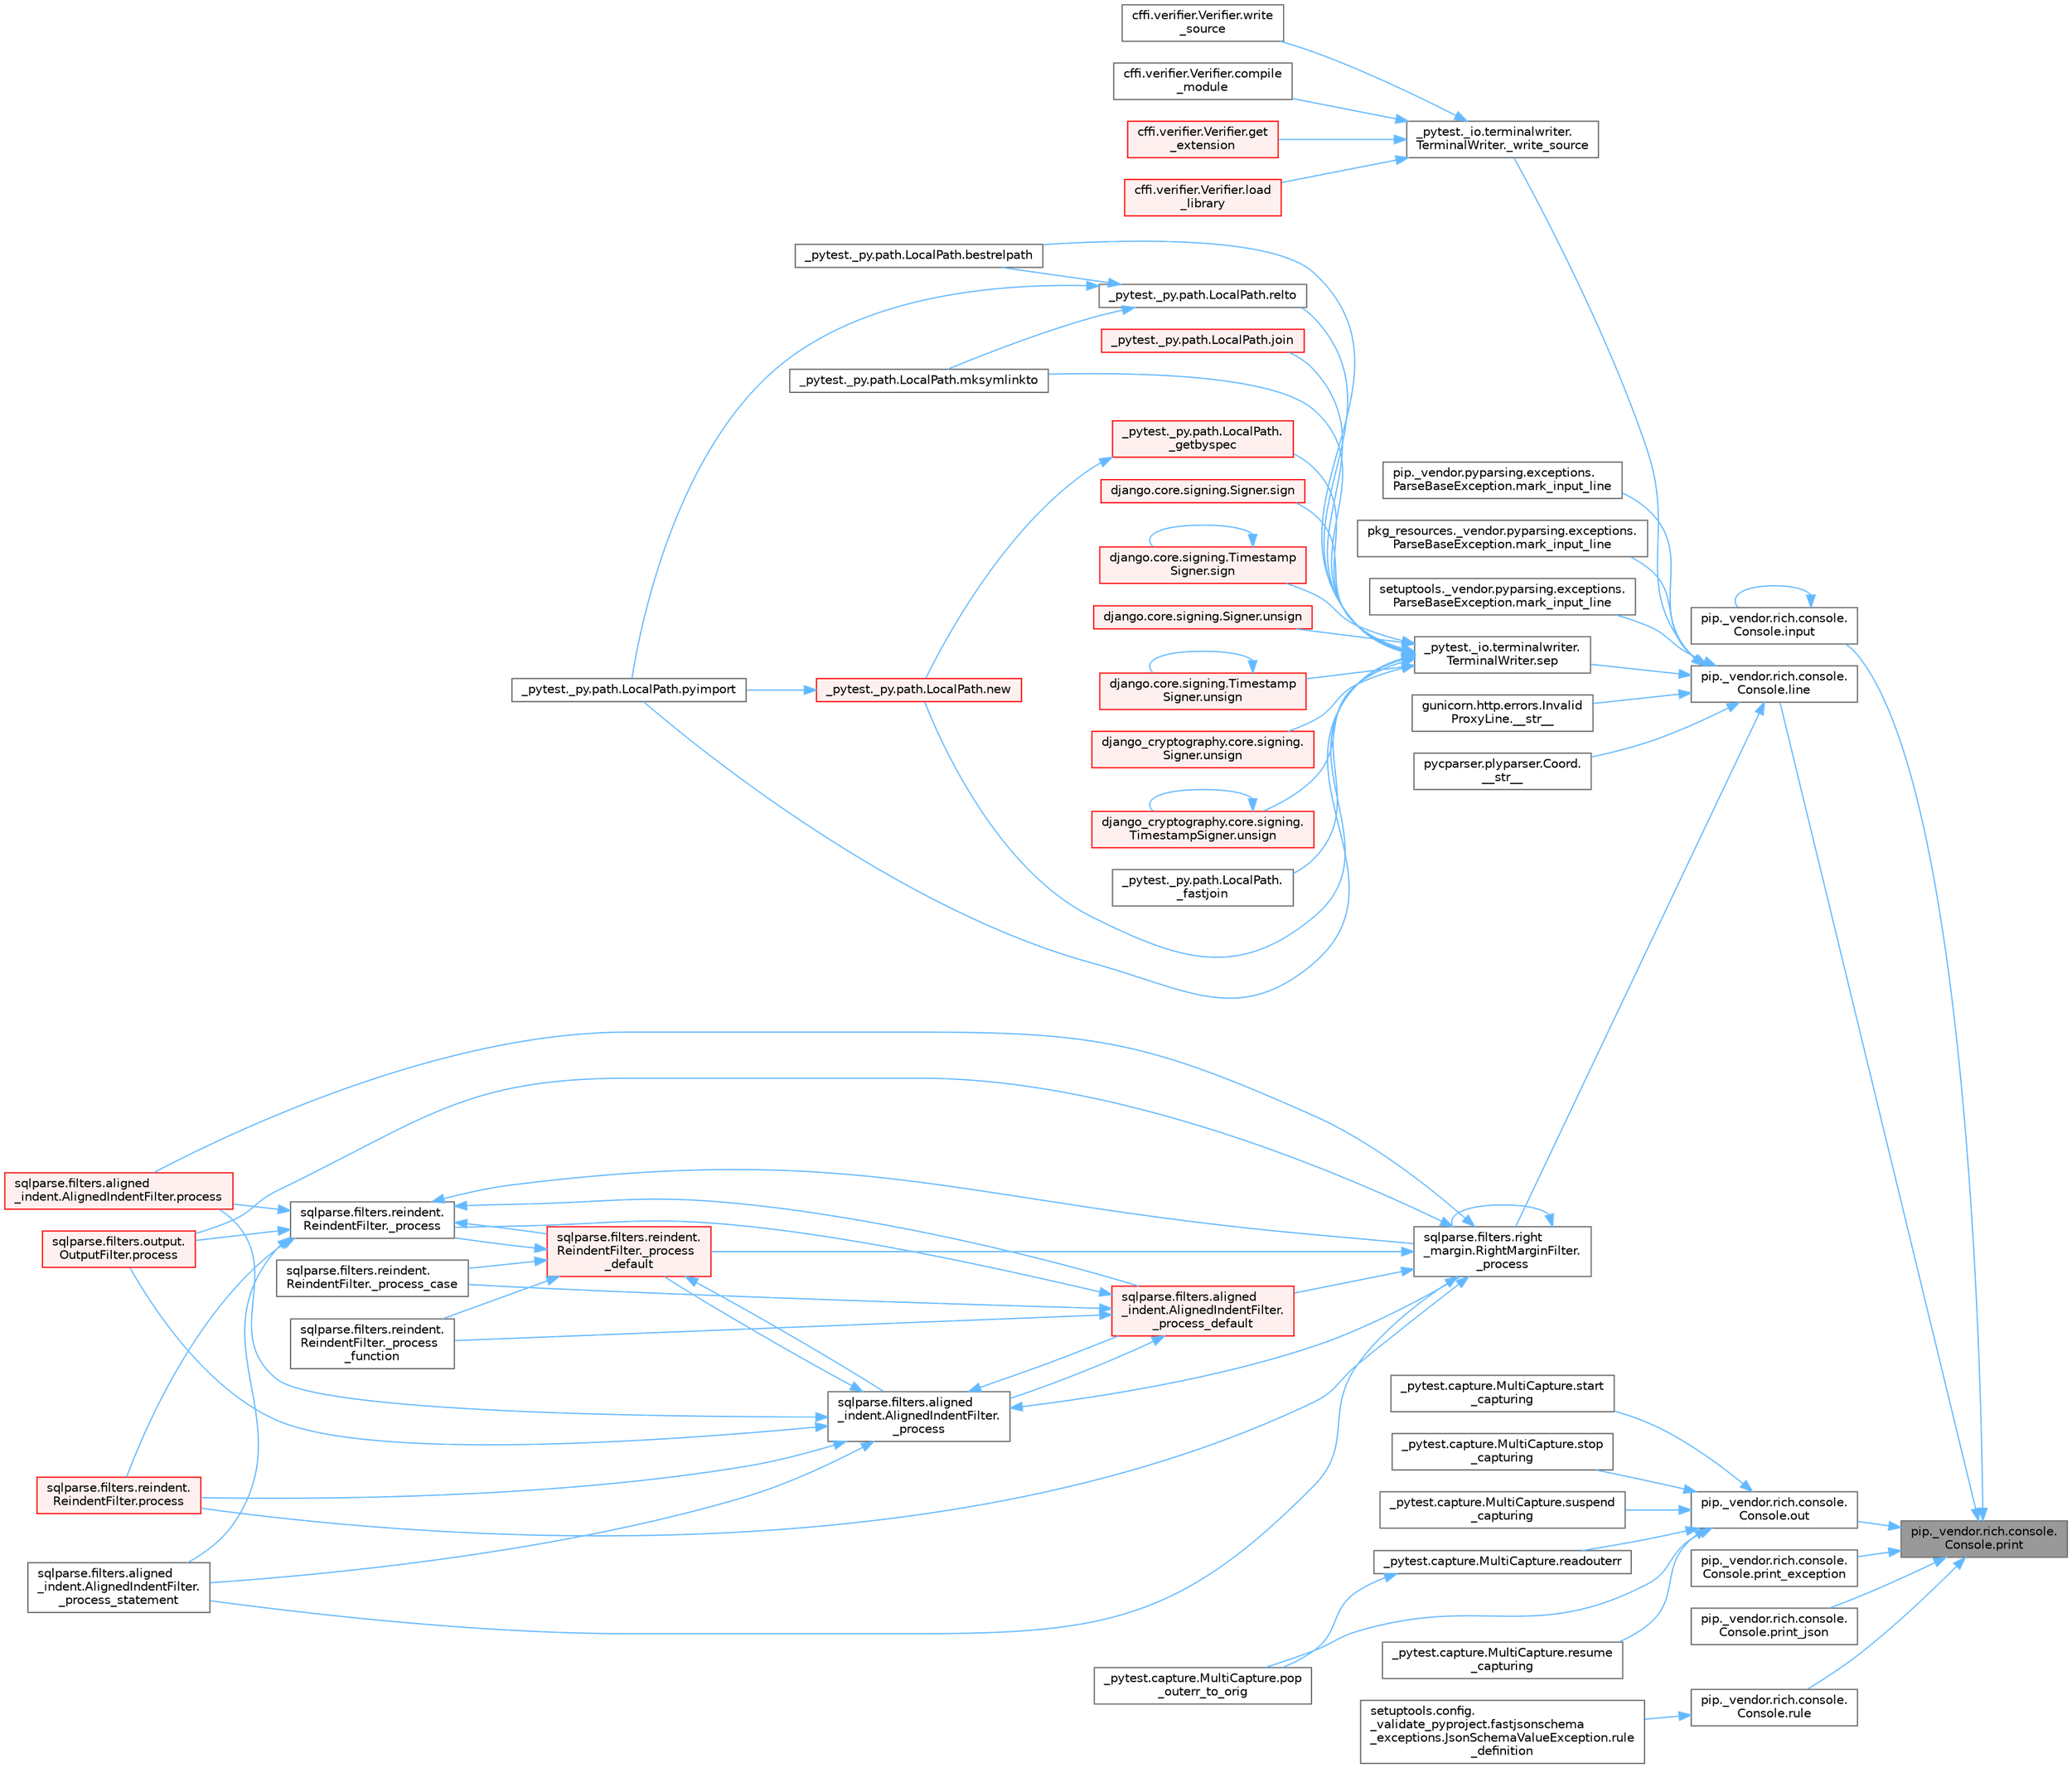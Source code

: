 digraph "pip._vendor.rich.console.Console.print"
{
 // LATEX_PDF_SIZE
  bgcolor="transparent";
  edge [fontname=Helvetica,fontsize=10,labelfontname=Helvetica,labelfontsize=10];
  node [fontname=Helvetica,fontsize=10,shape=box,height=0.2,width=0.4];
  rankdir="RL";
  Node1 [id="Node000001",label="pip._vendor.rich.console.\lConsole.print",height=0.2,width=0.4,color="gray40", fillcolor="grey60", style="filled", fontcolor="black",tooltip=" "];
  Node1 -> Node2 [id="edge1_Node000001_Node000002",dir="back",color="steelblue1",style="solid",tooltip=" "];
  Node2 [id="Node000002",label="pip._vendor.rich.console.\lConsole.input",height=0.2,width=0.4,color="grey40", fillcolor="white", style="filled",URL="$classpip_1_1__vendor_1_1rich_1_1console_1_1_console.html#a2dfce8a2a83b1c41764caac6b359bf11",tooltip=" "];
  Node2 -> Node2 [id="edge2_Node000002_Node000002",dir="back",color="steelblue1",style="solid",tooltip=" "];
  Node1 -> Node3 [id="edge3_Node000001_Node000003",dir="back",color="steelblue1",style="solid",tooltip=" "];
  Node3 [id="Node000003",label="pip._vendor.rich.console.\lConsole.line",height=0.2,width=0.4,color="grey40", fillcolor="white", style="filled",URL="$classpip_1_1__vendor_1_1rich_1_1console_1_1_console.html#a41d951735692dcacd03f429df410629c",tooltip=" "];
  Node3 -> Node4 [id="edge4_Node000003_Node000004",dir="back",color="steelblue1",style="solid",tooltip=" "];
  Node4 [id="Node000004",label="gunicorn.http.errors.Invalid\lProxyLine.__str__",height=0.2,width=0.4,color="grey40", fillcolor="white", style="filled",URL="$classgunicorn_1_1http_1_1errors_1_1_invalid_proxy_line.html#ace89b062827152aaf90a806af758a928",tooltip=" "];
  Node3 -> Node5 [id="edge5_Node000003_Node000005",dir="back",color="steelblue1",style="solid",tooltip=" "];
  Node5 [id="Node000005",label="pycparser.plyparser.Coord.\l__str__",height=0.2,width=0.4,color="grey40", fillcolor="white", style="filled",URL="$classpycparser_1_1plyparser_1_1_coord.html#aa2f5c3b1f8c0a2eb844182daa8f71512",tooltip=" "];
  Node3 -> Node6 [id="edge6_Node000003_Node000006",dir="back",color="steelblue1",style="solid",tooltip=" "];
  Node6 [id="Node000006",label="sqlparse.filters.right\l_margin.RightMarginFilter.\l_process",height=0.2,width=0.4,color="grey40", fillcolor="white", style="filled",URL="$classsqlparse_1_1filters_1_1right__margin_1_1_right_margin_filter.html#a62b0707d94aff59b0fc1428eca96f6a9",tooltip=" "];
  Node6 -> Node6 [id="edge7_Node000006_Node000006",dir="back",color="steelblue1",style="solid",tooltip=" "];
  Node6 -> Node7 [id="edge8_Node000006_Node000007",dir="back",color="steelblue1",style="solid",tooltip=" "];
  Node7 [id="Node000007",label="sqlparse.filters.aligned\l_indent.AlignedIndentFilter.\l_process_default",height=0.2,width=0.4,color="red", fillcolor="#FFF0F0", style="filled",URL="$classsqlparse_1_1filters_1_1aligned__indent_1_1_aligned_indent_filter.html#a3ea4e4dfdbefcbe959c08542b0d53201",tooltip=" "];
  Node7 -> Node8 [id="edge9_Node000007_Node000008",dir="back",color="steelblue1",style="solid",tooltip=" "];
  Node8 [id="Node000008",label="sqlparse.filters.aligned\l_indent.AlignedIndentFilter.\l_process",height=0.2,width=0.4,color="grey40", fillcolor="white", style="filled",URL="$classsqlparse_1_1filters_1_1aligned__indent_1_1_aligned_indent_filter.html#ad998883fe7e7b68c6f4a789c37311b87",tooltip=" "];
  Node8 -> Node6 [id="edge10_Node000008_Node000006",dir="back",color="steelblue1",style="solid",tooltip=" "];
  Node8 -> Node7 [id="edge11_Node000008_Node000007",dir="back",color="steelblue1",style="solid",tooltip=" "];
  Node8 -> Node9 [id="edge12_Node000008_Node000009",dir="back",color="steelblue1",style="solid",tooltip=" "];
  Node9 [id="Node000009",label="sqlparse.filters.reindent.\lReindentFilter._process\l_default",height=0.2,width=0.4,color="red", fillcolor="#FFF0F0", style="filled",URL="$classsqlparse_1_1filters_1_1reindent_1_1_reindent_filter.html#a1c1a3a8db38895a336e3e44c9ce4dc14",tooltip=" "];
  Node9 -> Node8 [id="edge13_Node000009_Node000008",dir="back",color="steelblue1",style="solid",tooltip=" "];
  Node9 -> Node10 [id="edge14_Node000009_Node000010",dir="back",color="steelblue1",style="solid",tooltip=" "];
  Node10 [id="Node000010",label="sqlparse.filters.reindent.\lReindentFilter._process",height=0.2,width=0.4,color="grey40", fillcolor="white", style="filled",URL="$classsqlparse_1_1filters_1_1reindent_1_1_reindent_filter.html#aa8d7cd3a887a74b15b60245754c2f0ad",tooltip=" "];
  Node10 -> Node6 [id="edge15_Node000010_Node000006",dir="back",color="steelblue1",style="solid",tooltip=" "];
  Node10 -> Node7 [id="edge16_Node000010_Node000007",dir="back",color="steelblue1",style="solid",tooltip=" "];
  Node10 -> Node9 [id="edge17_Node000010_Node000009",dir="back",color="steelblue1",style="solid",tooltip=" "];
  Node10 -> Node11 [id="edge18_Node000010_Node000011",dir="back",color="steelblue1",style="solid",tooltip=" "];
  Node11 [id="Node000011",label="sqlparse.filters.aligned\l_indent.AlignedIndentFilter.\l_process_statement",height=0.2,width=0.4,color="grey40", fillcolor="white", style="filled",URL="$classsqlparse_1_1filters_1_1aligned__indent_1_1_aligned_indent_filter.html#a0dc0e7f7d4e057c4840e8b0830e2e31e",tooltip=" "];
  Node10 -> Node12 [id="edge19_Node000010_Node000012",dir="back",color="steelblue1",style="solid",tooltip=" "];
  Node12 [id="Node000012",label="sqlparse.filters.aligned\l_indent.AlignedIndentFilter.process",height=0.2,width=0.4,color="red", fillcolor="#FFF0F0", style="filled",URL="$classsqlparse_1_1filters_1_1aligned__indent_1_1_aligned_indent_filter.html#a932c29e956eedefc82ac8c90ac4a46e0",tooltip=" "];
  Node10 -> Node16 [id="edge20_Node000010_Node000016",dir="back",color="steelblue1",style="solid",tooltip=" "];
  Node16 [id="Node000016",label="sqlparse.filters.output.\lOutputFilter.process",height=0.2,width=0.4,color="red", fillcolor="#FFF0F0", style="filled",URL="$classsqlparse_1_1filters_1_1output_1_1_output_filter.html#a3a3811380b4736898bf22188c02ac442",tooltip=" "];
  Node10 -> Node17 [id="edge21_Node000010_Node000017",dir="back",color="steelblue1",style="solid",tooltip=" "];
  Node17 [id="Node000017",label="sqlparse.filters.reindent.\lReindentFilter.process",height=0.2,width=0.4,color="red", fillcolor="#FFF0F0", style="filled",URL="$classsqlparse_1_1filters_1_1reindent_1_1_reindent_filter.html#aee98c0fb7d6a3052e6c3c837f706830e",tooltip=" "];
  Node9 -> Node18 [id="edge22_Node000009_Node000018",dir="back",color="steelblue1",style="solid",tooltip=" "];
  Node18 [id="Node000018",label="sqlparse.filters.reindent.\lReindentFilter._process_case",height=0.2,width=0.4,color="grey40", fillcolor="white", style="filled",URL="$classsqlparse_1_1filters_1_1reindent_1_1_reindent_filter.html#aa388d01e64872b26a75ecd643e04756d",tooltip=" "];
  Node9 -> Node19 [id="edge23_Node000009_Node000019",dir="back",color="steelblue1",style="solid",tooltip=" "];
  Node19 [id="Node000019",label="sqlparse.filters.reindent.\lReindentFilter._process\l_function",height=0.2,width=0.4,color="grey40", fillcolor="white", style="filled",URL="$classsqlparse_1_1filters_1_1reindent_1_1_reindent_filter.html#a4743aabf7578671b08c44758a79221a1",tooltip=" "];
  Node8 -> Node11 [id="edge24_Node000008_Node000011",dir="back",color="steelblue1",style="solid",tooltip=" "];
  Node8 -> Node12 [id="edge25_Node000008_Node000012",dir="back",color="steelblue1",style="solid",tooltip=" "];
  Node8 -> Node16 [id="edge26_Node000008_Node000016",dir="back",color="steelblue1",style="solid",tooltip=" "];
  Node8 -> Node17 [id="edge27_Node000008_Node000017",dir="back",color="steelblue1",style="solid",tooltip=" "];
  Node7 -> Node10 [id="edge28_Node000007_Node000010",dir="back",color="steelblue1",style="solid",tooltip=" "];
  Node7 -> Node18 [id="edge29_Node000007_Node000018",dir="back",color="steelblue1",style="solid",tooltip=" "];
  Node7 -> Node19 [id="edge30_Node000007_Node000019",dir="back",color="steelblue1",style="solid",tooltip=" "];
  Node6 -> Node9 [id="edge31_Node000006_Node000009",dir="back",color="steelblue1",style="solid",tooltip=" "];
  Node6 -> Node11 [id="edge32_Node000006_Node000011",dir="back",color="steelblue1",style="solid",tooltip=" "];
  Node6 -> Node12 [id="edge33_Node000006_Node000012",dir="back",color="steelblue1",style="solid",tooltip=" "];
  Node6 -> Node16 [id="edge34_Node000006_Node000016",dir="back",color="steelblue1",style="solid",tooltip=" "];
  Node6 -> Node17 [id="edge35_Node000006_Node000017",dir="back",color="steelblue1",style="solid",tooltip=" "];
  Node3 -> Node25 [id="edge36_Node000003_Node000025",dir="back",color="steelblue1",style="solid",tooltip=" "];
  Node25 [id="Node000025",label="_pytest._io.terminalwriter.\lTerminalWriter._write_source",height=0.2,width=0.4,color="grey40", fillcolor="white", style="filled",URL="$class__pytest_1_1__io_1_1terminalwriter_1_1_terminal_writer.html#a3499a8fa1635a0661a3476582408a433",tooltip=" "];
  Node25 -> Node26 [id="edge37_Node000025_Node000026",dir="back",color="steelblue1",style="solid",tooltip=" "];
  Node26 [id="Node000026",label="cffi.verifier.Verifier.compile\l_module",height=0.2,width=0.4,color="grey40", fillcolor="white", style="filled",URL="$classcffi_1_1verifier_1_1_verifier.html#a3ab2b13f2f24bb6871b9111923f1a138",tooltip=" "];
  Node25 -> Node27 [id="edge38_Node000025_Node000027",dir="back",color="steelblue1",style="solid",tooltip=" "];
  Node27 [id="Node000027",label="cffi.verifier.Verifier.get\l_extension",height=0.2,width=0.4,color="red", fillcolor="#FFF0F0", style="filled",URL="$classcffi_1_1verifier_1_1_verifier.html#af447ee2fbeadedce4b28f517cfb048da",tooltip=" "];
  Node25 -> Node29 [id="edge39_Node000025_Node000029",dir="back",color="steelblue1",style="solid",tooltip=" "];
  Node29 [id="Node000029",label="cffi.verifier.Verifier.load\l_library",height=0.2,width=0.4,color="red", fillcolor="#FFF0F0", style="filled",URL="$classcffi_1_1verifier_1_1_verifier.html#a3f4cc3b50c42913dd0d22dc233524f28",tooltip=" "];
  Node25 -> Node3166 [id="edge40_Node000025_Node003166",dir="back",color="steelblue1",style="solid",tooltip=" "];
  Node3166 [id="Node003166",label="cffi.verifier.Verifier.write\l_source",height=0.2,width=0.4,color="grey40", fillcolor="white", style="filled",URL="$classcffi_1_1verifier_1_1_verifier.html#acfc2cae2263ee74388a5b862ae5cf874",tooltip=" "];
  Node3 -> Node300 [id="edge41_Node000003_Node000300",dir="back",color="steelblue1",style="solid",tooltip=" "];
  Node300 [id="Node000300",label="pip._vendor.pyparsing.exceptions.\lParseBaseException.mark_input_line",height=0.2,width=0.4,color="grey40", fillcolor="white", style="filled",URL="$classpip_1_1__vendor_1_1pyparsing_1_1exceptions_1_1_parse_base_exception.html#a29a304058ba0b8613114663ebffb3434",tooltip=" "];
  Node3 -> Node301 [id="edge42_Node000003_Node000301",dir="back",color="steelblue1",style="solid",tooltip=" "];
  Node301 [id="Node000301",label="pkg_resources._vendor.pyparsing.exceptions.\lParseBaseException.mark_input_line",height=0.2,width=0.4,color="grey40", fillcolor="white", style="filled",URL="$classpkg__resources_1_1__vendor_1_1pyparsing_1_1exceptions_1_1_parse_base_exception.html#a982109a43d14eb31cc56cb0bc77e08c6",tooltip=" "];
  Node3 -> Node302 [id="edge43_Node000003_Node000302",dir="back",color="steelblue1",style="solid",tooltip=" "];
  Node302 [id="Node000302",label="setuptools._vendor.pyparsing.exceptions.\lParseBaseException.mark_input_line",height=0.2,width=0.4,color="grey40", fillcolor="white", style="filled",URL="$classsetuptools_1_1__vendor_1_1pyparsing_1_1exceptions_1_1_parse_base_exception.html#aeb91f27e309b0b29088fb9dd22c07e58",tooltip=" "];
  Node3 -> Node303 [id="edge44_Node000003_Node000303",dir="back",color="steelblue1",style="solid",tooltip=" "];
  Node303 [id="Node000303",label="_pytest._io.terminalwriter.\lTerminalWriter.sep",height=0.2,width=0.4,color="grey40", fillcolor="white", style="filled",URL="$class__pytest_1_1__io_1_1terminalwriter_1_1_terminal_writer.html#a9825789953e583960848896c7c201fb8",tooltip=" "];
  Node303 -> Node304 [id="edge45_Node000303_Node000304",dir="back",color="steelblue1",style="solid",tooltip=" "];
  Node304 [id="Node000304",label="_pytest._py.path.LocalPath.\l_fastjoin",height=0.2,width=0.4,color="grey40", fillcolor="white", style="filled",URL="$class__pytest_1_1__py_1_1path_1_1_local_path.html#a41f80bfd914f5af2f55fa8b62699f7b4",tooltip=" "];
  Node303 -> Node305 [id="edge46_Node000303_Node000305",dir="back",color="steelblue1",style="solid",tooltip=" "];
  Node305 [id="Node000305",label="_pytest._py.path.LocalPath.\l_getbyspec",height=0.2,width=0.4,color="red", fillcolor="#FFF0F0", style="filled",URL="$class__pytest_1_1__py_1_1path_1_1_local_path.html#a3cb7ad6a0d43365228f86c0149375c4b",tooltip=" "];
  Node305 -> Node2966 [id="edge47_Node000305_Node002966",dir="back",color="steelblue1",style="solid",tooltip=" "];
  Node2966 [id="Node002966",label="_pytest._py.path.LocalPath.new",height=0.2,width=0.4,color="red", fillcolor="#FFF0F0", style="filled",URL="$class__pytest_1_1__py_1_1path_1_1_local_path.html#ab5882416a5911e7a15e0598cbeab05cd",tooltip=" "];
  Node2966 -> Node1041 [id="edge48_Node002966_Node001041",dir="back",color="steelblue1",style="solid",tooltip=" "];
  Node1041 [id="Node001041",label="_pytest._py.path.LocalPath.pyimport",height=0.2,width=0.4,color="grey40", fillcolor="white", style="filled",URL="$class__pytest_1_1__py_1_1path_1_1_local_path.html#aaf2fbd0a1a8554d138b60c28ca682b75",tooltip=" "];
  Node303 -> Node2254 [id="edge49_Node000303_Node002254",dir="back",color="steelblue1",style="solid",tooltip=" "];
  Node2254 [id="Node002254",label="_pytest._py.path.LocalPath.bestrelpath",height=0.2,width=0.4,color="grey40", fillcolor="white", style="filled",URL="$class__pytest_1_1__py_1_1path_1_1_local_path.html#accc5450294cb4c510fa50449c40a056b",tooltip=" "];
  Node303 -> Node2968 [id="edge50_Node000303_Node002968",dir="back",color="steelblue1",style="solid",tooltip=" "];
  Node2968 [id="Node002968",label="_pytest._py.path.LocalPath.join",height=0.2,width=0.4,color="red", fillcolor="#FFF0F0", style="filled",URL="$class__pytest_1_1__py_1_1path_1_1_local_path.html#a6be3338a27ff92bdb40fa2d895a8e88b",tooltip=" "];
  Node303 -> Node2255 [id="edge51_Node000303_Node002255",dir="back",color="steelblue1",style="solid",tooltip=" "];
  Node2255 [id="Node002255",label="_pytest._py.path.LocalPath.mksymlinkto",height=0.2,width=0.4,color="grey40", fillcolor="white", style="filled",URL="$class__pytest_1_1__py_1_1path_1_1_local_path.html#a8dc617070ee96a8653920fde3a15d383",tooltip=" "];
  Node303 -> Node2966 [id="edge52_Node000303_Node002966",dir="back",color="steelblue1",style="solid",tooltip=" "];
  Node303 -> Node1041 [id="edge53_Node000303_Node001041",dir="back",color="steelblue1",style="solid",tooltip=" "];
  Node303 -> Node2984 [id="edge54_Node000303_Node002984",dir="back",color="steelblue1",style="solid",tooltip=" "];
  Node2984 [id="Node002984",label="_pytest._py.path.LocalPath.relto",height=0.2,width=0.4,color="grey40", fillcolor="white", style="filled",URL="$class__pytest_1_1__py_1_1path_1_1_local_path.html#a67bcf9939ddefbe3b1db878cbebbdb03",tooltip=" "];
  Node2984 -> Node2254 [id="edge55_Node002984_Node002254",dir="back",color="steelblue1",style="solid",tooltip=" "];
  Node2984 -> Node2255 [id="edge56_Node002984_Node002255",dir="back",color="steelblue1",style="solid",tooltip=" "];
  Node2984 -> Node1041 [id="edge57_Node002984_Node001041",dir="back",color="steelblue1",style="solid",tooltip=" "];
  Node303 -> Node1384 [id="edge58_Node000303_Node001384",dir="back",color="steelblue1",style="solid",tooltip=" "];
  Node1384 [id="Node001384",label="django.core.signing.Signer.sign",height=0.2,width=0.4,color="red", fillcolor="#FFF0F0", style="filled",URL="$classdjango_1_1core_1_1signing_1_1_signer.html#a20ed6a5363cf3b02855d218c7abd9508",tooltip=" "];
  Node303 -> Node2985 [id="edge59_Node000303_Node002985",dir="back",color="steelblue1",style="solid",tooltip=" "];
  Node2985 [id="Node002985",label="django.core.signing.Timestamp\lSigner.sign",height=0.2,width=0.4,color="red", fillcolor="#FFF0F0", style="filled",URL="$classdjango_1_1core_1_1signing_1_1_timestamp_signer.html#a5ce05c9325850397a0be68002f19652d",tooltip=" "];
  Node2985 -> Node2985 [id="edge60_Node002985_Node002985",dir="back",color="steelblue1",style="solid",tooltip=" "];
  Node303 -> Node1388 [id="edge61_Node000303_Node001388",dir="back",color="steelblue1",style="solid",tooltip=" "];
  Node1388 [id="Node001388",label="django.core.signing.Signer.unsign",height=0.2,width=0.4,color="red", fillcolor="#FFF0F0", style="filled",URL="$classdjango_1_1core_1_1signing_1_1_signer.html#a4c99e64342ad60871525e10b8d9041eb",tooltip=" "];
  Node303 -> Node2986 [id="edge62_Node000303_Node002986",dir="back",color="steelblue1",style="solid",tooltip=" "];
  Node2986 [id="Node002986",label="django.core.signing.Timestamp\lSigner.unsign",height=0.2,width=0.4,color="red", fillcolor="#FFF0F0", style="filled",URL="$classdjango_1_1core_1_1signing_1_1_timestamp_signer.html#a4f105034dd44ec8abbcdfda73b363c7f",tooltip=" "];
  Node2986 -> Node2986 [id="edge63_Node002986_Node002986",dir="back",color="steelblue1",style="solid",tooltip=" "];
  Node303 -> Node1392 [id="edge64_Node000303_Node001392",dir="back",color="steelblue1",style="solid",tooltip=" "];
  Node1392 [id="Node001392",label="django_cryptography.core.signing.\lSigner.unsign",height=0.2,width=0.4,color="red", fillcolor="#FFF0F0", style="filled",URL="$classdjango__cryptography_1_1core_1_1signing_1_1_signer.html#a86666f2dde843482bd13d6e7a1d0de92",tooltip=" "];
  Node303 -> Node2987 [id="edge65_Node000303_Node002987",dir="back",color="steelblue1",style="solid",tooltip=" "];
  Node2987 [id="Node002987",label="django_cryptography.core.signing.\lTimestampSigner.unsign",height=0.2,width=0.4,color="red", fillcolor="#FFF0F0", style="filled",URL="$classdjango__cryptography_1_1core_1_1signing_1_1_timestamp_signer.html#ac9451159aae2c8edbcb415bd8c14545f",tooltip=" "];
  Node2987 -> Node2987 [id="edge66_Node002987_Node002987",dir="back",color="steelblue1",style="solid",tooltip=" "];
  Node1 -> Node3167 [id="edge67_Node000001_Node003167",dir="back",color="steelblue1",style="solid",tooltip=" "];
  Node3167 [id="Node003167",label="pip._vendor.rich.console.\lConsole.out",height=0.2,width=0.4,color="grey40", fillcolor="white", style="filled",URL="$classpip_1_1__vendor_1_1rich_1_1console_1_1_console.html#a0c9115b561fade062d2890c860ef184e",tooltip=" "];
  Node3167 -> Node3168 [id="edge68_Node003167_Node003168",dir="back",color="steelblue1",style="solid",tooltip=" "];
  Node3168 [id="Node003168",label="_pytest.capture.MultiCapture.pop\l_outerr_to_orig",height=0.2,width=0.4,color="grey40", fillcolor="white", style="filled",URL="$class__pytest_1_1capture_1_1_multi_capture.html#aaa56a0bda619698c6c2fd4410163f899",tooltip=" "];
  Node3167 -> Node3169 [id="edge69_Node003167_Node003169",dir="back",color="steelblue1",style="solid",tooltip=" "];
  Node3169 [id="Node003169",label="_pytest.capture.MultiCapture.readouterr",height=0.2,width=0.4,color="grey40", fillcolor="white", style="filled",URL="$class__pytest_1_1capture_1_1_multi_capture.html#a1295db0d49e2c4d52ca5bf544bfbe2d6",tooltip=" "];
  Node3169 -> Node3168 [id="edge70_Node003169_Node003168",dir="back",color="steelblue1",style="solid",tooltip=" "];
  Node3167 -> Node3170 [id="edge71_Node003167_Node003170",dir="back",color="steelblue1",style="solid",tooltip=" "];
  Node3170 [id="Node003170",label="_pytest.capture.MultiCapture.resume\l_capturing",height=0.2,width=0.4,color="grey40", fillcolor="white", style="filled",URL="$class__pytest_1_1capture_1_1_multi_capture.html#a54d2f7dcb1e5f1e3baca68ca23b7ed86",tooltip=" "];
  Node3167 -> Node3171 [id="edge72_Node003167_Node003171",dir="back",color="steelblue1",style="solid",tooltip=" "];
  Node3171 [id="Node003171",label="_pytest.capture.MultiCapture.start\l_capturing",height=0.2,width=0.4,color="grey40", fillcolor="white", style="filled",URL="$class__pytest_1_1capture_1_1_multi_capture.html#ad3583ba351c3fcb15b8aa157e5647d5f",tooltip=" "];
  Node3167 -> Node3172 [id="edge73_Node003167_Node003172",dir="back",color="steelblue1",style="solid",tooltip=" "];
  Node3172 [id="Node003172",label="_pytest.capture.MultiCapture.stop\l_capturing",height=0.2,width=0.4,color="grey40", fillcolor="white", style="filled",URL="$class__pytest_1_1capture_1_1_multi_capture.html#a69e03981944938c3c4ea56995f5853e0",tooltip=" "];
  Node3167 -> Node3173 [id="edge74_Node003167_Node003173",dir="back",color="steelblue1",style="solid",tooltip=" "];
  Node3173 [id="Node003173",label="_pytest.capture.MultiCapture.suspend\l_capturing",height=0.2,width=0.4,color="grey40", fillcolor="white", style="filled",URL="$class__pytest_1_1capture_1_1_multi_capture.html#a31c95157facd183f078cf97cb9ffd056",tooltip=" "];
  Node1 -> Node3174 [id="edge75_Node000001_Node003174",dir="back",color="steelblue1",style="solid",tooltip=" "];
  Node3174 [id="Node003174",label="pip._vendor.rich.console.\lConsole.print_exception",height=0.2,width=0.4,color="grey40", fillcolor="white", style="filled",URL="$classpip_1_1__vendor_1_1rich_1_1console_1_1_console.html#a3583d42397fa8ff2012463686963c615",tooltip=" "];
  Node1 -> Node3175 [id="edge76_Node000001_Node003175",dir="back",color="steelblue1",style="solid",tooltip=" "];
  Node3175 [id="Node003175",label="pip._vendor.rich.console.\lConsole.print_json",height=0.2,width=0.4,color="grey40", fillcolor="white", style="filled",URL="$classpip_1_1__vendor_1_1rich_1_1console_1_1_console.html#aeed95249b1ae90e65853d5e14969ee2c",tooltip=" "];
  Node1 -> Node3176 [id="edge77_Node000001_Node003176",dir="back",color="steelblue1",style="solid",tooltip=" "];
  Node3176 [id="Node003176",label="pip._vendor.rich.console.\lConsole.rule",height=0.2,width=0.4,color="grey40", fillcolor="white", style="filled",URL="$classpip_1_1__vendor_1_1rich_1_1console_1_1_console.html#abec6041d93810e8b1089d8bd7d00c397",tooltip=" "];
  Node3176 -> Node3177 [id="edge78_Node003176_Node003177",dir="back",color="steelblue1",style="solid",tooltip=" "];
  Node3177 [id="Node003177",label="setuptools.config.\l_validate_pyproject.fastjsonschema\l_exceptions.JsonSchemaValueException.rule\l_definition",height=0.2,width=0.4,color="grey40", fillcolor="white", style="filled",URL="$classsetuptools_1_1config_1_1__validate__pyproject_1_1fastjsonschema__exceptions_1_1_json_schema_value_exception.html#a48fc675d8c078078cdfaf8d522dc281a",tooltip=" "];
}
